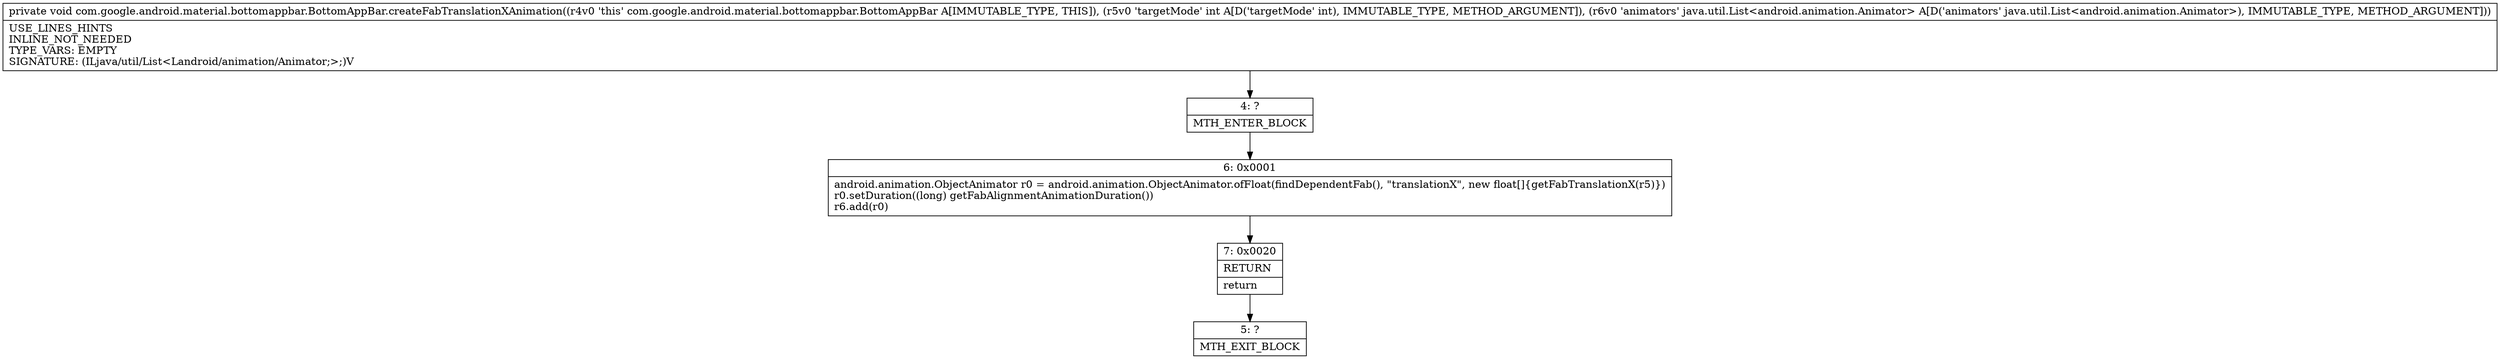 digraph "CFG forcom.google.android.material.bottomappbar.BottomAppBar.createFabTranslationXAnimation(ILjava\/util\/List;)V" {
Node_4 [shape=record,label="{4\:\ ?|MTH_ENTER_BLOCK\l}"];
Node_6 [shape=record,label="{6\:\ 0x0001|android.animation.ObjectAnimator r0 = android.animation.ObjectAnimator.ofFloat(findDependentFab(), \"translationX\", new float[]\{getFabTranslationX(r5)\})\lr0.setDuration((long) getFabAlignmentAnimationDuration())\lr6.add(r0)\l}"];
Node_7 [shape=record,label="{7\:\ 0x0020|RETURN\l|return\l}"];
Node_5 [shape=record,label="{5\:\ ?|MTH_EXIT_BLOCK\l}"];
MethodNode[shape=record,label="{private void com.google.android.material.bottomappbar.BottomAppBar.createFabTranslationXAnimation((r4v0 'this' com.google.android.material.bottomappbar.BottomAppBar A[IMMUTABLE_TYPE, THIS]), (r5v0 'targetMode' int A[D('targetMode' int), IMMUTABLE_TYPE, METHOD_ARGUMENT]), (r6v0 'animators' java.util.List\<android.animation.Animator\> A[D('animators' java.util.List\<android.animation.Animator\>), IMMUTABLE_TYPE, METHOD_ARGUMENT]))  | USE_LINES_HINTS\lINLINE_NOT_NEEDED\lTYPE_VARS: EMPTY\lSIGNATURE: (ILjava\/util\/List\<Landroid\/animation\/Animator;\>;)V\l}"];
MethodNode -> Node_4;Node_4 -> Node_6;
Node_6 -> Node_7;
Node_7 -> Node_5;
}

